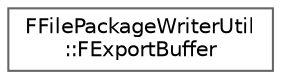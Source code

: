 digraph "Graphical Class Hierarchy"
{
 // INTERACTIVE_SVG=YES
 // LATEX_PDF_SIZE
  bgcolor="transparent";
  edge [fontname=Helvetica,fontsize=10,labelfontname=Helvetica,labelfontsize=10];
  node [fontname=Helvetica,fontsize=10,shape=box,height=0.2,width=0.4];
  rankdir="LR";
  Node0 [id="Node000000",label="FFilePackageWriterUtil\l::FExportBuffer",height=0.2,width=0.4,color="grey40", fillcolor="white", style="filled",URL="$dc/d60/structFFilePackageWriterUtil_1_1FExportBuffer.html",tooltip="Buffers that are combined into the HeaderAndExports file (which is then split into ...."];
}
